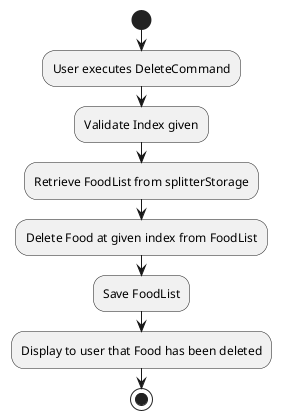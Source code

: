 @startuml
start
:User executes DeleteCommand;
 :Validate Index given;
 :Retrieve FoodList from splitterStorage;
 :Delete Food at given index from FoodList;
 :Save FoodList;
 :Display to user that Food has been deleted;
 stop
 @enduml
